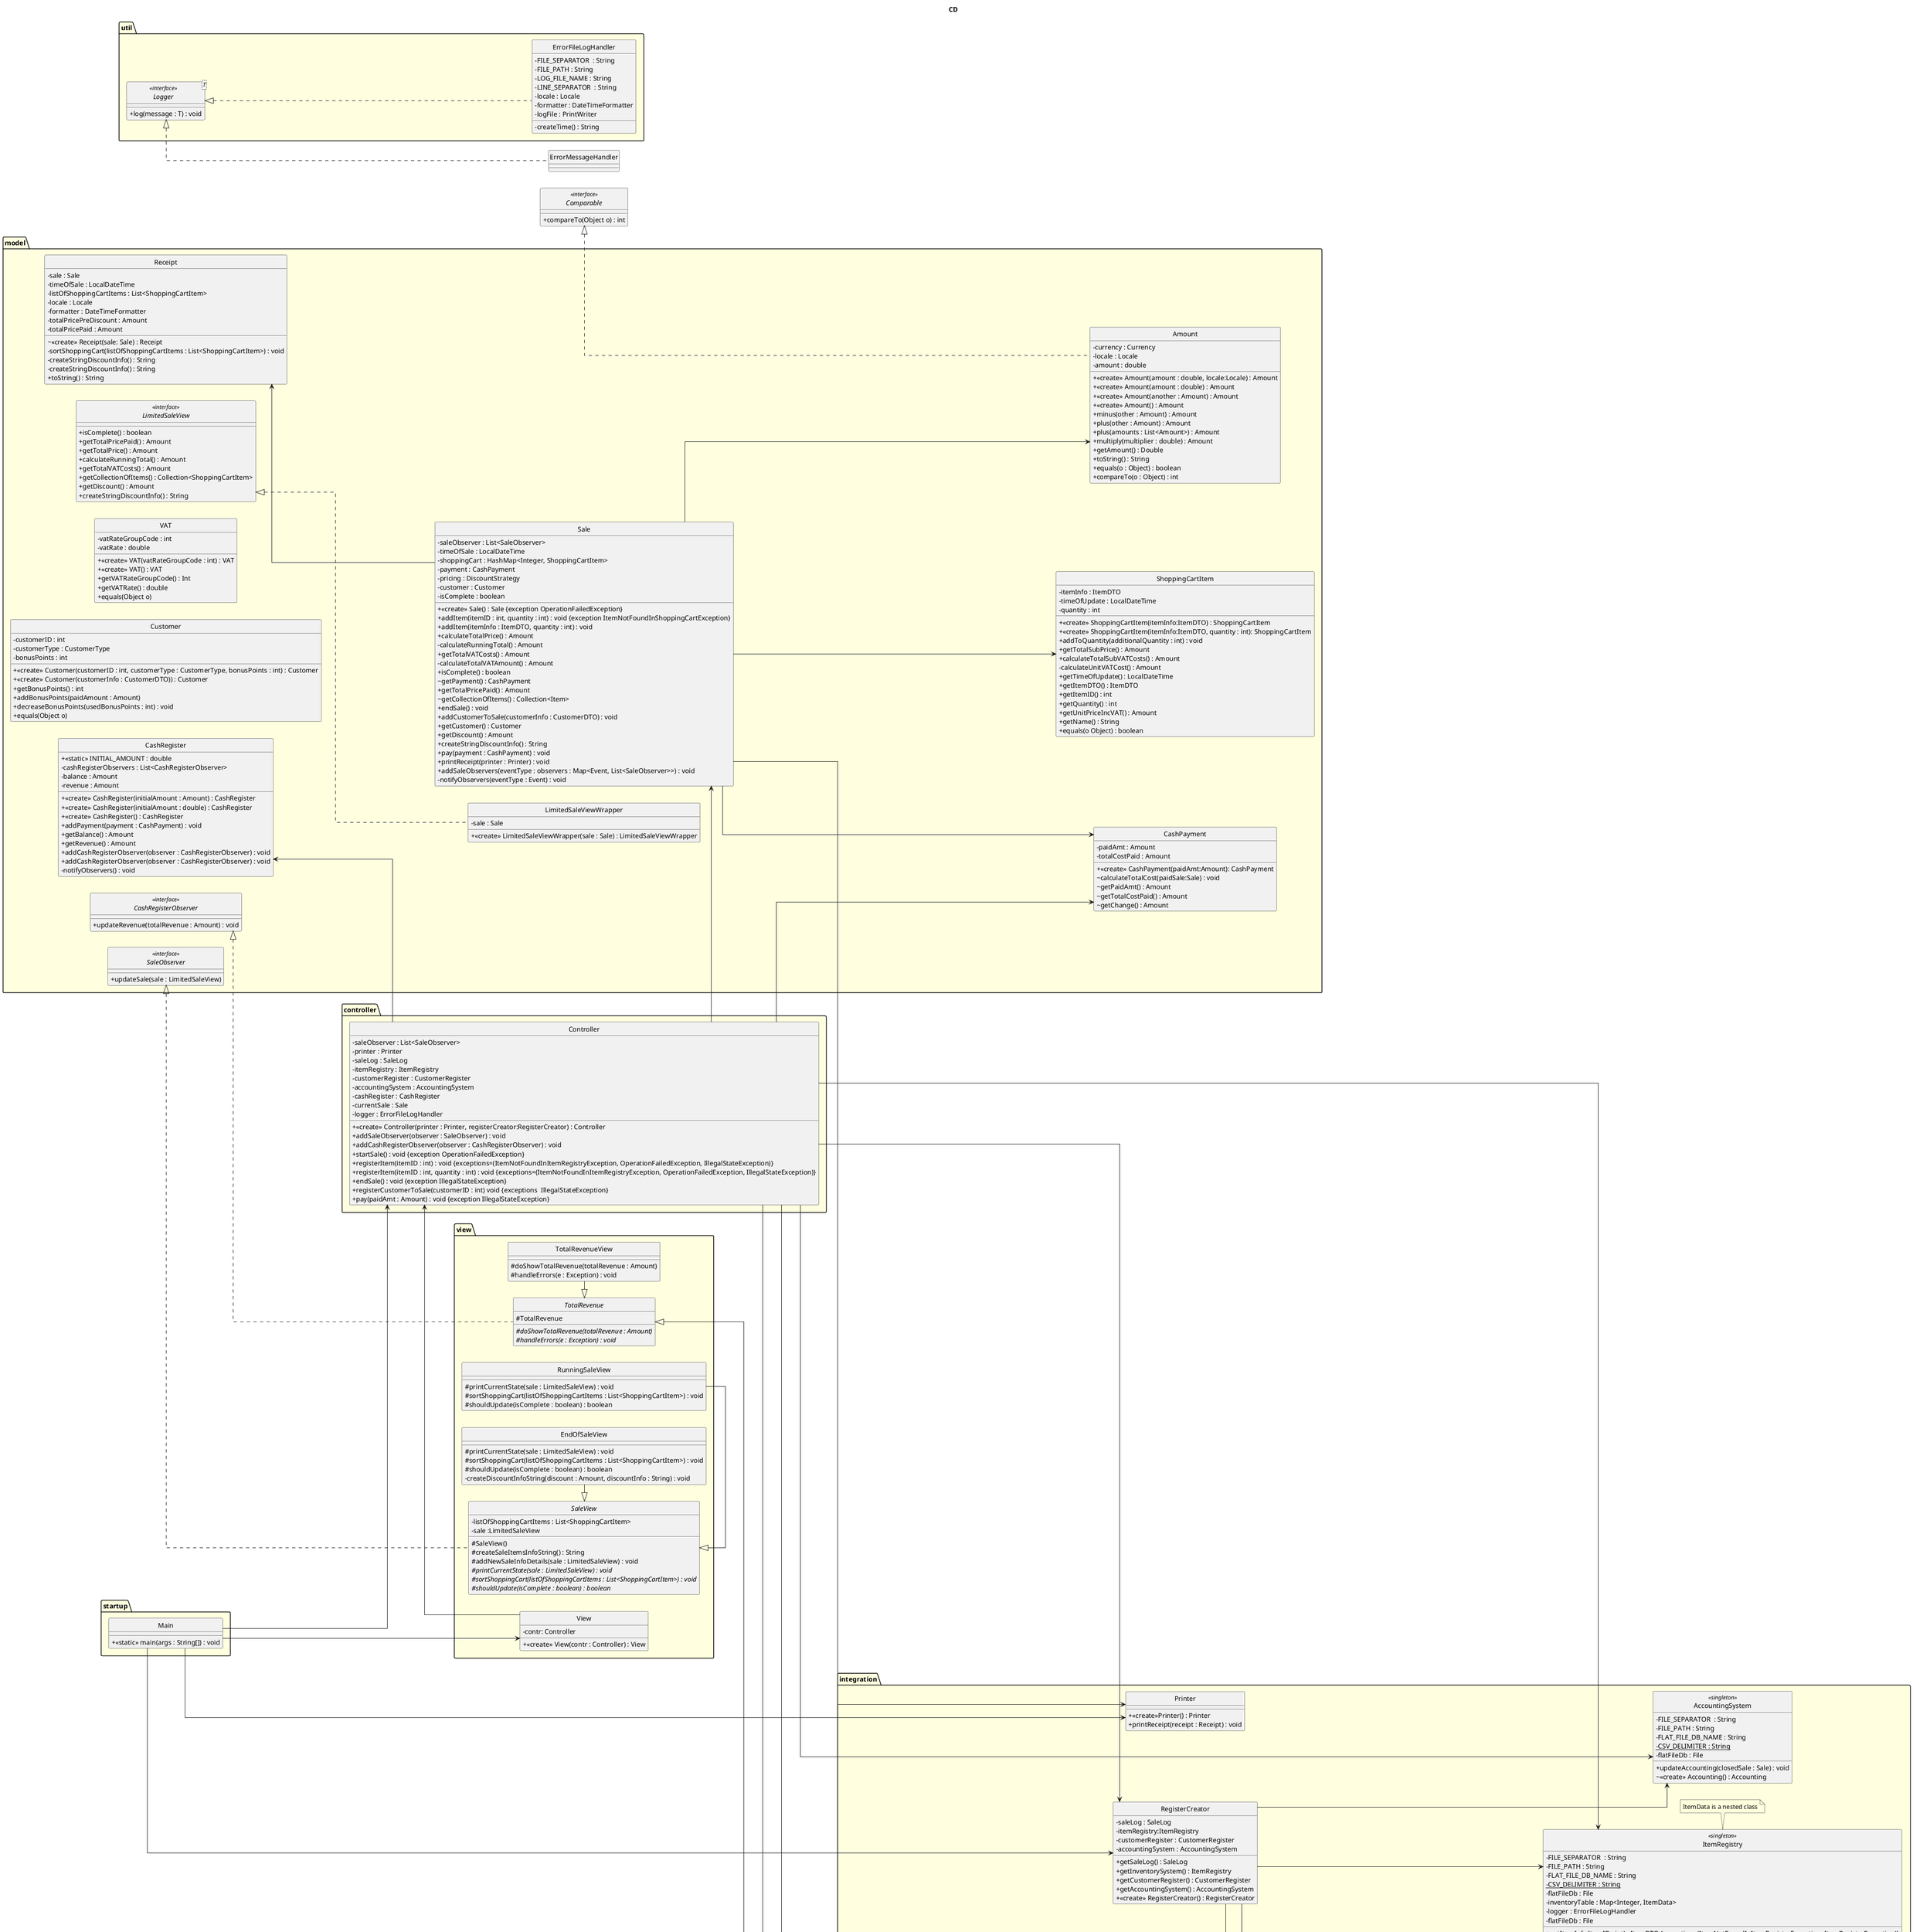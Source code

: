 @startuml
'https://plantuml.com/class-diagram
'TODO: abstract and static members should have {abstract} {static}
'TODO pricing and vat package
title CD
hide circle
skinparam linetype ortho
skinparam package {
    BackgroundColor LightYellow
}
'top to bottom direction
left to right direction
skinparam ClassAttributeIconSize 0
interface Comparable <<interface>> {
    + compareTo(Object o) : int
    }



together {
package startup {
    class Main{
        + <<static>> main(args : String[]) : void
    }
}
    package view {
        class View {
            - contr: Controller
            + <<create>> View(contr : Controller) : View
        }
        abstract class TotalRevenue {
            # TotalRevenue
            # {abstract} doShowTotalRevenue(totalRevenue : Amount)
            # {abstract} handleErrors(e : Exception) : void
        }
        class TotalRevenueView {
            # doShowTotalRevenue(totalRevenue : Amount)
            # handleErrors(e : Exception) : void
        }
        abstract class SaleView {
            - listOfShoppingCartItems : List<ShoppingCartItem>
            - sale :LimitedSaleView
            # SaleView()
            # createSaleItemsInfoString() : String
            # addNewSaleInfoDetails(sale : LimitedSaleView) : void
            # {abstract} printCurrentState(sale : LimitedSaleView) : void
            # {abstract} sortShoppingCart(listOfShoppingCartItems : List<ShoppingCartItem>) : void
            # {abstract} shouldUpdate(isComplete : boolean) : boolean
        }
        class EndOfSaleView {
            # printCurrentState(sale : LimitedSaleView) : void
            # sortShoppingCart(listOfShoppingCartItems : List<ShoppingCartItem>) : void
            # shouldUpdate(isComplete : boolean) : boolean
            - createDiscountInfoString(discount : Amount, discountInfo : String) : void
        }
        class RunningSaleView {
            # printCurrentState(sale : LimitedSaleView) : void
            # sortShoppingCart(listOfShoppingCartItems : List<ShoppingCartItem>) : void
            # shouldUpdate(isComplete : boolean) : boolean
        }
    }
    package controller {
        class Controller{
            - saleObserver : List<SaleObserver>
            - printer : Printer
            - saleLog : SaleLog
            - itemRegistry : ItemRegistry
            - customerRegister : CustomerRegister
            - accountingSystem : AccountingSystem
            - cashRegister : CashRegister
            - currentSale : Sale
            - logger : ErrorFileLogHandler
            + <<create>> Controller(printer : Printer, registerCreator:RegisterCreator) : Controller
            + addSaleObserver(observer : SaleObserver) : void
            + addCashRegisterObserver(observer : CashRegisterObserver) : void
            + startSale() : void {exception OperationFailedException}
            + registerItem(itemID : int) : void {exceptions=(ItemNotFoundInItemRegistryException, OperationFailedException, IllegalStateException)}
            + registerItem(itemID : int, quantity : int) : void {exceptions=(ItemNotFoundInItemRegistryException, OperationFailedException, IllegalStateException)}
            + endSale() : void {exception IllegalStateException}
            + registerCustomerToSale(customerID : int) void {exceptions  IllegalStateException}
            + pay(paidAmt : Amount) : void {exception IllegalStateException}
        }
    }
    package model {
        class Sale{
            - saleObserver : List<SaleObserver>
            - timeOfSale : LocalDateTime
            - shoppingCart : HashMap<Integer, ShoppingCartItem>
            - payment : CashPayment
            - pricing : DiscountStrategy
            - customer : Customer
            - isComplete : boolean
            + <<create>> Sale() : Sale {exception OperationFailedException}
            + addItem(itemID : int, quantity : int) : void {exception ItemNotFoundInShoppingCartException}
            + addItem(itemInfo : ItemDTO, quantity : int) : void
            + calculateTotalPrice() : Amount
            - calculateRunningTotal() : Amount
            + getTotalVATCosts() : Amount
            - calculateTotalVATAmount() : Amount
            + isComplete() : boolean
            ~ getPayment() : CashPayment
            + getTotalPricePaid() : Amount
            ~ getCollectionOfItems() : Collection<Item>
            + endSale() : void
            + addCustomerToSale(customerInfo : CustomerDTO) : void
            + getCustomer() : Customer
            + getDiscount() : Amount
            + createStringDiscountInfo() : String
            + pay(payment : CashPayment) : void
            + printReceipt(printer : Printer) : void
            + addSaleObservers(eventType : observers : Map<Event, List<SaleObserver>>) : void
            - notifyObservers(eventType : Event) : void
        }
        class ShoppingCartItem{
            - itemInfo : ItemDTO
            - timeOfUpdate : LocalDateTime
            - quantity : int
            + <<create>> ShoppingCartItem(itemInfo:ItemDTO) : ShoppingCartItem
            + <<create>> ShoppingCartItem(itemInfo:ItemDTO, quantity : int): ShoppingCartItem
            + addToQuantity(additionalQuantity : int) : void
            + getTotalSubPrice() : Amount
            + calculateTotalSubVATCosts() : Amount
            - calculateUnitVATCost() : Amount
            + getTimeOfUpdate() : LocalDateTime
            + getItemDTO() : ItemDTO
            + getItemID() : int
            + getQuantity() : int
            + getUnitPriceIncVAT() : Amount
            + getName() : String
            + equals(o Object) : boolean
            }
        class CashPayment{
            - paidAmt : Amount
            - totalCostPaid : Amount
            + <<create>> CashPayment(paidAmt:Amount): CashPayment
            ~ calculateTotalCost(paidSale:Sale) : void
'            ~ calculateTotalCost(totalPrice : Amount, customer : Customer) : void
            ~ getPaidAmt() : Amount
            ~ getTotalCostPaid() : Amount
            ~ getChange() : Amount
            }
        class CashRegister{
            + <<static>> INITIAL_AMOUNT : double
            - cashRegisterObservers : List<CashRegisterObserver>
            - balance : Amount
            - revenue : Amount
            + <<create>> CashRegister(initialAmount : Amount) : CashRegister
            + <<create>> CashRegister(initialAmount : double) : CashRegister
            + <<create>> CashRegister() : CashRegister
            + addPayment(payment : CashPayment) : void
            + getBalance() : Amount
            + getRevenue() : Amount
            + addCashRegisterObserver(observer : CashRegisterObserver) : void
            + addCashRegisterObserver(observer : CashRegisterObserver) : void
            - notifyObservers() : void
        }
        class Receipt{
            - sale : Sale
            - timeOfSale : LocalDateTime
            - listOfShoppingCartItems : List<ShoppingCartItem>
            - locale : Locale
            - formatter : DateTimeFormatter
            - totalPricePreDiscount : Amount
            - totalPricePaid : Amount
            ~ <<create>> Receipt(sale: Sale) : Receipt
            - sortShoppingCart(listOfShoppingCartItems : List<ShoppingCartItem>) : void
            - createStringDiscountInfo() : String
            - createStringDiscountInfo() : String
            + toString() : String
        }

        class Amount{
            - currency : Currency
            - locale : Locale
            - amount : double
            + <<create>> Amount(amount : double, locale:Locale) : Amount
            + <<create>> Amount(amount : double) : Amount
            + <<create>> Amount(another : Amount) : Amount
            + <<create>> Amount() : Amount
            + minus(other : Amount) : Amount
            + plus(other : Amount) : Amount
            + plus(amounts : List<Amount>) : Amount
            + multiply(multiplier : double) : Amount
            + getAmount() : Double
            + toString() : String
            + equals(o : Object) : boolean
            + compareTo(o : Object) : int
        }
        class VAT{
            - vatRateGroupCode : int
            - vatRate : double
            + <<create>> VAT(vatRateGroupCode : int) : VAT
            + <<create>> VAT() : VAT
            + getVATRateGroupCode() : Int
            + getVATRate() : double
            + equals(Object o)
        }
        class Customer {
            - customerID : int
            - customerType : CustomerType
            - bonusPoints : int
            + <<create>> Customer(customerID : int, customerType : CustomerType, bonusPoints : int) : Customer
            + <<create>> Customer(customerInfo : CustomerDTO)) : Customer
            + getBonusPoints() : int
            + addBonusPoints(paidAmount : Amount)
            + decreaseBonusPoints(usedBonusPoints : int) : void
            + equals(Object o)
        }
        interface SaleObserver <<interface>> {
            + updateSale(sale : LimitedSaleView)
        }
        interface CashRegisterObserver <<interface>> {
            + updateRevenue(totalRevenue : Amount) : void
        }
        interface LimitedSaleView <<interface>> {
            + isComplete() : boolean
            + getTotalPricePaid() : Amount
            + getTotalPrice() : Amount
            + calculateRunningTotal() : Amount
            + getTotalVATCosts() : Amount
            + getCollectionOfItems() : Collection<ShoppingCartItem>
            + getDiscount() : Amount
            + createStringDiscountInfo() : String
        }
        class LimitedSaleViewWrapper {
            - sale : Sale
            + <<create>> LimitedSaleViewWrapper(sale : Sale) : LimitedSaleViewWrapper
        }
    }
}
    package integration {
        package pricing {
            enum "//<<enumeration>>//\nCustomerType" as CustomerType {
                STUDENT,
                MEMBER
            }
            class DiscountFactory <<singleton>> {
                - {static} DISCOUNT_CLASS_NAME_KEY : String
                + getDiscountStrategy() : DiscountStrategy {exceptions = (ClassNotFoundException, NoSuchMethodException, InvocationTargetException, InstantiationException, IllegalAccessException)}
                - createComposite(classNames : String[] {exceptions = (ClassNotFoundException, NoSuchMethodException, InvocationTargetException, InstantiationException, IllegalAccessException)}
                - instantiateDiscountStrategy(className : String) : DiscountStrategy {exceptions = (ClassNotFoundException, NoSuchMethodException, InvocationTargetException, InstantiationException, IllegalAccessException)}
            }

            interface DiscountStrategy <<interface>>{
                + getTotal(sale : Sale) : Amount
                + getDiscount() : Amount
            }

            class CompositeDiscountStrategy {
                - discountStrategies : List<DiscountStrategy>
                - usedDiscountStrategy : DiscountStrategy
                ~ <<create>> CompositeDiscountStrategy() : CompositeDiscountStrategy
                + addDiscountStrategy(discountStrategy : DiscountStrategy)
                + toString()
            }

            class MemberDiscount {
                - discountRate : double
                - discountAmount : Amount
                + toString() : String
            }
            class StudentDiscount {
                - discountRate : double
                - discountAmount : Amount
                + toString() : String
            }
            class Promotion {
                - threshold : Amount
                - bonusCheck : Amount
                - discountAmount : Amount
                - toString() : String
            }

        }
        package vat {
            class VATFactory <<singleton>> {
                - {static} VAT_CLASS_NAME_KEY : String
                + getDefaultVATStrategy() : DiscountStrategy {exceptions = (ClassNotFoundException, NoSuchMethodException, InvocationTargetException, InstantiationException, IllegalAccessException)}
                - instantiateVATStrategy(className : String) : DiscountStrategy {exceptions = (ClassNotFoundException, NoSuchMethodException, InvocationTargetException, InstantiationException, IllegalAccessException)}
            }
            interface VATStrategy <<interface>> {
                + calculateVATForItem(item : ShoppingCartItem) : Amount
            }
            class SwedishVAT {
                - getVATRate(vatGroupCode : int): double
            }
        }
'        TODO: Go through all the dB singletons. Are they correct? Is the UML updated?
        class RegisterCreator{
            - saleLog : SaleLog
            - itemRegistry:ItemRegistry
            - customerRegister : CustomerRegister
            - accountingSystem : AccountingSystem
            + getSaleLog() : SaleLog
            + getInventorySystem() : ItemRegistry
            + getCustomerRegister() : CustomerRegister
            + getAccountingSystem() : AccountingSystem
            + <<create>> RegisterCreator() : RegisterCreator
        }
        class CustomerRegister <<singleton>> {
            - FILE_SEPARATOR  : String
            - FILE_PATH : String
            - FLAT_FILE_DB_NAME : String
            - {static} CSV_DELIMITER : String
            - flatFileDb : File
            - customerTable : Map<Integer, CustomerData>
            - logger : ErrorFileLogHandler
            - addCustomerData() : void {exception IOException}
            + updateCustomerDatabase(closedSale : Sale) : void
            - updateDatabase() :void
            + getCustomerInfo((customerID : int) : CustomerDTO {exception CustomerNotFoundInCustomerRegistryException}
        }
        class ItemRegistry <<singleton>> {
            - FILE_SEPARATOR  : String
            - FILE_PATH : String
            - FLAT_FILE_DB_NAME : String
            - {static} CSV_DELIMITER : String
            - flatFileDb : File
            - inventoryTable : Map<Integer, ItemData>
            - logger : ErrorFileLogHandler
            - flatFileDb : File
'            - inventoryTable : HashMap<Integer, ItemData>
'            - addItemData() : void
            + getItemInfo(itemID : int) : ItemDTO {exception=(ItemNotFoundInItemRegistryException, ItemRegistryException)}
            + updateInventory(closedSale : Sale) : void
        }
            note bottom : ItemData is a nested class
        class SaleLog{
            + sales : List<Sale>
            ~<<create>>SaleLog() : SaleLog
            + logSale(sale : Sale) : void
            + findSaleByTotalAmount(totalAmount : Amount) : List<Sale>
        }
'        TODO Se över hela upplägget. Records och dylikt
        class AccountingSystem <<singleton>>{
            - FILE_SEPARATOR  : String
            - FILE_PATH : String
            - FLAT_FILE_DB_NAME : String
            - {static} CSV_DELIMITER : String
            - flatFileDb : File
            + updateAccounting(closedSale : Sale) : void
            ~ <<create>> Accounting() : Accounting
        }
        class Printer{
            + <<create>>Printer() : Printer
            + printReceipt(receipt : Receipt) : void
'            + printSaleLog(saleLog : SaleLog) : void
        }
        class TotalRevenueFileOutput {
            - FILE_SEPARATOR  : String
            - FILE_PATH : String
            - LOG_FILE_NAME : String
            - locale : Locale
            - formatter : DateTimeFormatter
            - revenueLogger : PrintWriter
            - logger : ErrorFileLogHandler
            + <<create>>TotalRevenueFileOutput() : TotalRevenueFileOutput {exception IOException}
            # doShowTotalRevenue(totalRevenue : Amount)
            # handleErrors(e : Exception) : void
            - createTime() : String
            }
    }
    package util{
        class ErrorFileLogHandler {
            - FILE_SEPARATOR  : String
            - FILE_PATH : String
            - LOG_FILE_NAME : String
            - LINE_SEPARATOR  : String
            - locale : Locale
            - formatter : DateTimeFormatter
            - logFile : PrintWriter
            - createTime() : String
        }

        interface Logger <T><<interface>> {
            + log(message : T) : void
        }
    }

'interfaces
CashRegisterObserver <|-[dashed]- TotalRevenue
TotalRevenue <|- TotalRevenueView
TotalRevenue <|- TotalRevenueFileOutput

SaleObserver <|-[dashed]- SaleView
SaleView <|- EndOfSaleView
SaleView <|- RunningSaleView

DiscountStrategy <|-[dashed]- CompositeDiscountStrategy
DiscountStrategy <|-[dashed]- StudentDiscount
DiscountStrategy <|-[dashed]- Promotion
DiscountStrategy <|-[dashed]- MemberDiscount

Logger <|-[dashed]- ErrorFileLogHandler
Logger <|-[dashed]- ErrorMessageHandler

VATStrategy <|-[dashed]- CompositeVATStrategy
VATStrategy <|-[dashed]- SwedishVAT

LimitedSaleView <|-[dashed]- LimitedSaleViewWrapper

Comparable <|-[dashed]- Amount

'Dependencies
Main --> View
Main -left-> Controller
Main ---> Printer
Main ---> RegisterCreator
Controller -up-> CashRegister
Controller --> SaleLog
Controller --> CustomerRegister
Controller --> AccountingSystem
Controller --> ItemRegistry
Controller --> RegisterCreator
RegisterCreator --> CustomerRegister
RegisterCreator --> AccountingSystem
RegisterCreator --> ItemRegistry
RegisterCreator --> SaleLog
View -right-> Controller
Controller --> Sale
Controller --> CashPayment
Sale --> CashPayment
Receipt <-- Sale
Sale --> Printer
Sale --> ShoppingCartItem
Sale --> Amount
@enduml

@startuml
'title DTO
' //TODO Ska vi ha en customerDTO och customerDb?
' //TODO Ska DTO:erna flyttas till CD?
hide circle
skinparam ClassAttributeIconSize 0
skinparam linetype ortho
skinparam package {
    BackgroundColor LightYellow
}
    package dto {
        class ItemDTO{
            - itemId : int
            - name : String
            - description : String
            - price : Amount
            - vat : VAT
            +<<create>> ItemDTO() : ItemDTO
            + equals(o : Object)
        }

        class CustomerDTO{
'            // TODO ska discount finnas med i SaleDTO?
            - customerID : int
            - customerType : CustomerType
            - bonusPoints : int
            +<<create>>DiscountDTO(customerID : int, customerType : CustomerType, bonusPoints : int) : DiscountDTO
            + equals(o : Object) : boolean
'        note bottom : Attributes TBD based on Discount Rules.
        }
    }
note top: getters, toString and equals are included as methods for all DTO attributes
@enduml

@startuml
skinparam style strictuml
participant ":Main" as Main
participant "printer:Printer" as printer
participant "registerCreator:RegisterCreator" as registerCreator
participant "saleLog:SaleLog" as saleLog
participant ":AccountingSystem" as AccountingSystem

participant ":ItemRegistry" as ItemRegistry
participant "contr:Controller" as contr
participant "cashRegister : CashRegister" as cashRegister
participant "view : View" as view
' user -> Main: main()
activate Main
create printer
autonumber 1
Main -[dashed]->> printer : <<create>>\n printer = Printer() : Printer

create registerCreator
autonumber 2
Main -[dashed]->> registerCreator : <<create>>\n registerCreator = RegisterCreator() : RegisterCreator
activate registerCreator

autonumber 2.1
create saleLog
registerCreator -[dashed]->> saleLog : <<create>>\n saleLog = SaleLog() : SaleLog

create AccountingSystem
autonumber 2.2
registerCreator -> AccountingSystem : <<static>>\ngetInstance() : AccountingSystem

create CustomerRegistry
autonumber 2.3
registerCreator -> CustomerRegistry : <<static>>\ngetInstance() : CustomerRegistry
'activate CustomerRegister
'deactivate CustomerRegister

create ItemRegistry
autonumber 2.4
registerCreator -> ItemRegistry: <<static>>\ngetInstance() : ItemRegistry
'activate ItemRegistry
'deactivate ItemRegistry
deactivate registerCreator

autonumber 3
create contr
Main -[dashed]->> contr : <<create>>\n contr = Controller(printer : Printer, registerCreator : RegisterCreator) : Controller
activate contr

autonumber 3.1
contr -> registerCreator : saleLog = getSaleLog() : SaleLog
activate registerCreator
deactivate registerCreator

autonumber 3.2
contr -> registerCreator : accountingSystem = getAccountingSystem() : AccountingSystem
activate registerCreator
deactivate registerCreator

autonumber 3.3
contr -> registerCreator : customerRegistry = getCustomerRegistry() : CustomerRegistry
activate registerCreator
deactivate registerCreator

autonumber 3.4
contr -> registerCreator : itemRegistry = getItemRegistry() : ItemRegistry
activate registerCreator
deactivate registerCreator

create cashRegister
autonumber 3.5
contr -[dashed]->> cashRegister : <<create>>\n cashRegister = CashRegister(initialAmount: int) : CashRegister
'activate cashRegister
'deactivate cashRegister
'TODO ska jag lägga till att contr skapar en Lista för SaleObservers?
deactivate contr

create view
autonumber 4
Main -[dashed]->> view : <<create>>\n View(contr: Controller):View
activate view

autonumber 5
view -> contr : addSaleObserver(new SaleObserver() : SaleObserver) : void
activate contr
deactivate contr
deactivate view
deactivate Main
'TODO ska jag lägga till att view skapar observers?
'TODO ska jag lägga till att view anropar contr för alla RegisterObservers?
'TODO ska jag lägga till att view anropar contr för alla SaleObservers?

@enduml

@startuml
skinparam style strictuml

'autoactivate on 'TODO activationbars!!!!!!!
' actor user
hide unlinked
'title "startSale"
participant ":View" as View
participant "contr : Controller" as contr
participant "currentSale : Sale" as currentSale
participant ": DiscountFactory" as DiscountFactory
participant "saleObservers : List<SaleObserver>" as saleObservers

autonumber 1
View -> contr : startSale(): void
activate contr

autonumber 1.1
create currentSale
contr -[dashed]->> currentSale :  <<create>>\n currentSale = Sale() : Sale
activate currentSale
autonumber 1.1.1
currentSale -> DiscountFactory : <<static>>\n discountFactory = getInstance() : DiscountFactory
activate DiscountFactory
deactivate DiscountFactory
currentSale -> DiscountFactory : pricing = getDiscountStrategy() : DiscountStrategy

'Hur lägga till brytningen som Leif har i sitt exempel?
activate DiscountFactory
autonumber stop
currentSale <<- DiscountFactory : <<exception>>\nClassNotFoundException
currentSale <<- DiscountFactory : <<exception>>\nInvocationTargetException
currentSale <<- DiscountFactory : <<exception>>\nNoSuchMethodException
currentSale <<- DiscountFactory : <<exception>>\nInstantiationException
currentSale <<- DiscountFactory : <<exception>>\nIllegalAccessException
deactivate DiscountFactory
contr <<- currentSale : <<exception>>\nOperationFailedException
deactivate currentSale
View <<- contr : <<exception>>\nOperationFailedException
autonumber 1.2
contr -> currentSale : addAllSaleObservers(saleObservers : List<SaleObserver>) : void
activate currentSale
autonumber 1.2.1
currentSale -> saleObservers : addAll(observers : List<SaleObserver>) : void
activate saleObservers
deactivate saleObservers
deactivate currentSale

deactivate contr

autonumber stop
@enduml

@startuml
skinparam style strictuml

'title registerItem
'REGISTERITEM
hide unlinked
participant ":View" as View
participant "contr:Controller" as contr
participant "currentSale:Sale" as currentSale
participant "shoppingCart:Map<Integer, ShoppingCartItem>" as shoppingCart
participant "itemRegistry:ItemRegistry" as itemRegistry
participant "item : ShoppingCartItem" as item
participant "newItem : ShoppingCartItem" as newItem

loop moreItems
'[validIdentifier]
    alt singleItem
        autonumber 1
        View -> contr : registerItem(itemID:int) : void
        activate contr
        autonumber 1.1
        contr -> contr : registerItem(itemID:int, 1 : int) : void
        activate contr
        deactivate contr
        deactivate contr

   else else
        autonumber 1
        View -> contr : registerItem(itemID:int, quantity:int) : void
        activate contr
   end
        deactivate itemRegistry
        note right: itemRegistry creates ItemDTO

        autonumber 1.2
        contr -> currentSale : addItem(itemID : int, quantity:int) : void
        activate currentSale
            autonumber 1.2.1
            currentSale -> shoppingCart : item = get.(itemID : int) : ShoppingCartItem
            activate shoppingCart
            deactivate shoppingCart
            autonumber 1.2.2
            currentSale -> item : addToQuantity(quantity : int) : void
            activate item
            deactivate item
            autonumber stop
            contr <<- currentSale : <<exception>>\nItemNotFoundInShoppingCartException
            ref over currentSale
                Notify Sale Observers
            end ref
            deactivate currentSale
'            activate currentSale
        group Item not found in Shopping Cart
            autonumber 1.2
            contr -> itemRegistry : itemInfo = getItemInfo(itemID : int) : ItemDTO
            activate itemRegistry
            autonumber stop
            contr <<- itemRegistry : <<exception>>\nItemNotFoundInItemRegistryException
            contr <<- itemRegistry : <<exception>>\nItemRegistryException
            deactivate itemRegistry
            autonumber 1.3
            contr -> currentSale : addItem(itemInfo : ItemDTO, quantity:int) : void
            activate currentSale
            autonumber 1.3.1
            create newItem
            currentSale -[dashed]->> newItem : <<create>> \n newItem = ShoppingCartItem(itemInfo : ItemDTO, quantity : int) : ShoppingCartItem
'            activate newItem
'            deactivate newItem
            autonumber 1.3.2
            currentSale -> shoppingCart : put(item.itemID():int, newItem : ShoppingCartItem) : ShoppingCartItem
            activate shoppingCart
            deactivate shoppingCart
        deactivate currentSale
            ref over currentSale
                Notify Sale Observers
            end ref
        end
        autonumber stop
            View <<- contr : <<exception>>\nItemNotFoundInInRegistryException
            View <<- contr : <<exception>>\nOperationFailedException
        deactivate contr

        deactivate contr
end

autonumber stop
@enduml
@startuml

skinparam style strictuml
mainframe **sd** Notify Sale Observers
participant ": Sale" as Sale
participant "<<interface>>\n: LimitedSaleView" as LimitedSaleView
participant "saleObservers : List<SaleObserver>" as saleObservers

-> Sale : [some sale update]
activate Sale
Sale -> Sale : notifyObservers() : void
activate Sale
create LimitedSaleView
Sale -[dashed]->> LimitedSaleView : <<create>>\n limitedSaleView = LimitedSaleViewWrapper(sale : Sale) : LimitedSaleViewWrapper
loop for each SaleObserver in saleObservers
    Sale -> saleObservers : updateSale(limitedSaleView : LimitedSaleView) : void
    activate saleObservers
    deactivate saleObservers
end loop

@enduml
@startuml

skinparam style strictuml
mainframe **sd** Notify Cash Register Observers
participant ": CashRegister" as CashRegister
participant "cashRegisterObservers\n: List<CashRegisterObserver>" as cashRegisterObservers

-> CashRegister : addPayment()
activate CashRegister
CashRegister -> CashRegister : notifyObservers() : void
activate CashRegister
loop for each CashRegisterObserver in cashRegisterObservers
    CashRegister -> cashRegisterObservers : updateRevenue(revenue : Amount) : void
    activate cashRegisterObservers
    deactivate cashRegisterObservers
end loop

@enduml
@startuml
skinparam style strictuml
'title EndSale

participant ":View" as View
participant "contr:Controller" as contr
participant "currentSale:Sale" as currentSale

autonumber 1
View -> contr : endSale() : void
activate View
activate contr
autonumber 1.1
contr -> currentSale : endSale (): void
activate currentSale
            ref over currentSale
                Notify Sale Observers
            end ref
deactivate currentSale
deactivate contr
deactivate View

autonumber stop
@enduml

@startuml
skinparam style strictuml
'title registerCustomerToSale

participant ": View" as View
participant "contr : Controller" as contr
participant ": CustomerRegistry" as CustomerRegistry
participant "currentSale : Sale" as currentSale
participant ": Customer" as customer

autonumber 1
View -> contr : registerCustomerToSale(customerID:int): void
activate View
activate contr
autonumber 1.1
'create CustomerRegistry
contr -> CustomerRegistry : customerInfo = \ngetCustomerInfo(customerID:int) : CustomerDTO
activate CustomerRegistry
autonumber stop
contr <<- CustomerRegistry : <<exception>>\nCustomerNotFoundInCustomerRegistryException
contr <<- CustomerRegistry : <<exception>>\nCustomerRegistryException
deactivate CustomerRegistry
View <<- contr : <<exception>>\nCustomerNotFoundInCustomerRegistryException
View <<- contr : <<exception>>\nOperationFailedException
autonumber 1.2
contr -> currentSale : addCustomerToSale(customerInfo:CustomerDTO): void
activate currentSale
create customer
autonumber 1.2.1
currentSale -[dashed]-> customer : <<create>>\nCustomer(customerInfo : CustomerDTO) \n: Customer
activate customer
deactivate customer
deactivate customer

deactivate contr
deactivate View

autonumber stop
@enduml

@startuml
skinparam style strictuml
'title addPayment

'TODO: HÄR ÄR DU.
participant ": View" as View
participant "contr : Controller" as contr
participant "payment : CashPayment" as payment
participant "currentSale : Sale" as currentSale
participant "cashRegister : CashRegister" as cashRegister
participant "currentReceipt : Receipt" as currentReceipt
participant "printer : Printer" as printer

activate View
autonumber 1
View -> contr : pay(paidAmt : Amount) : void
activate contr
create payment
autonumber 1.1
contr -[dashed]->> payment : <<create>> \npayment = \nCashPayment(paidAmt:Amount) : CashPayment
autonumber 1.2
contr -> currentSale : pay(payment:CashPayment) : void
activate currentSale
ref over currentSale, payment
Pricing; discount and customer bonus points strategy
'TODO ref:
end
deactivate currentSale

deactivate currentSale
deactivate payment
deactivate currentSale
autonumber 1.3
contr -> cashRegister : addPayment (payment:CashPayment) : void
activate cashRegister
autonumber 1.3.1
cashRegister -> payment : getPaidAmt() : Amount
activate payment
deactivate payment
cashRegister -> payment : getChange() : Amount
activate payment
deactivate payment
cashRegister -> payment : getTotalCostPaid() : Amount
activate payment
deactivate payment
ref over cashRegister
Notify Cash Register Observers
end ref
deactivate cashRegister

ref over contr, currentSale
Log sale and update external systems
'TODO ref:
'participant "contr : Controller" as contr
'participant "currentSale : Sale" as currentSale
'participant "saleLog:SaleLog" as saleLog
'participant ": AccountingSystem" as AccountingSystem
'participant "customerRegistry : CustomerRegistry" as customerRegistry
'participant "itemRegistry : ItemRegistry" as itemRegistry
'autonumber 1.4
'contr -> saleLog:logSale(currentSale : Sale):void
'activate saleLog
'deactivate saleLog
'
'autonumber 1.5
'contr -> AccountingSystem : updateToAccounting(currentSale : Sale): void
'activate AccountingSystem
'autonumber 1.5.1
'AccountingSystem -> AccountingSystem : updateDatabase() :void
'activate AccountingSystem
'deactivate AccountingSystem
'deactivate AccountingSystem
'
'autonumber 1.6
'contr -> customerRegistry : updateToAccounting(currentSale : Sale): void
'activate customerRegistry
'autonumber 1.6.1
'customerRegistry -> customerRegistry : updateDatabase() :void
'activate customerRegistry
'deactivate customerRegistry
'deactivate customerRegistry
'
'autonumber 1.7
'contr -> itemRegistry : updateInventory(currentSale : Sale)
'activate itemRegistry
'autonumber 1.7.1
'itemRegistry -> itemRegistry : updateDatabase() :void
'activate itemRegistry
'deactivate itemRegistry
'deactivate itemRegistry
'deactivate currentSale
end ref
autonumber 1.4
contr -> currentSale : printReceipt(printer:Printer) : void
activate currentSale
create currentReceipt
autonumber 1.4.1
currentSale -[dashed]->> currentReceipt : <<create>>\n receipt = \n Receipt(sale:Sale) : Receipt
'activate currentReceipt
'deactivate currentReceipt
autonumber 1.4.2
currentSale -> printer :printReceipt(receipt:Receipt):void
activate printer
deactivate printer
deactivate currentSale
deactivate contr
deactivate View
autonumber stop

@enduml
@startuml
mainframe **sd** Pricing; discount and customer bonus points strategy
participant "currentSale : Sale" as currentSale
participant "payment : CashPayment" as payment
participant "pricing : CompositeDiscountStrategy" as pricing
participant "discountStrategies :\n List<DiscountStrategy>" as discountStrategies
participant "strategy : DiscountStrategy" as strategy
participant "customer : Customer" as customer

skinparam style strictuml

-> currentSale : pay(payment : CashPayment) : void
activate currentSale
currentSale -> payment : calculateTotalCost(currentSale : Sale) : void
activate payment
payment -> currentSale : totalCostPaid =\n getTotalPrice() : Amount
activate currentSale
currentSale -> pricing : getTotal(currentSale : Sale) : Amount
activate pricing
pricing -> currentSale : lowestTotalPrice =\n calculateRunningTotal() : Amount
activate currentSale
deactivate currentSale
loop i.hasNext
    pricing -> discountStrategies : strategy = i.next() : DiscountStrategy
    activate discountStrategies
    deactivate discountStrategies
    pricing -> strategy : total =\ngetTotal(currentSale)
    activate strategy
    deactivate strategy
    opt lowestTotalPrice > total
        pricing -> pricing : lowestTotalPrice = total
        pricing -> pricing : usedDiscountStrategy = strategy
    end opt
    deactivate pricing
end loop

payment -> currentSale : customer =\n getCustomer() : Customer
opt customer != null
payment ->  customer : addBonusPoints(totalCostPaid : Amount)
end opt
deactivate currentSale
@enduml
